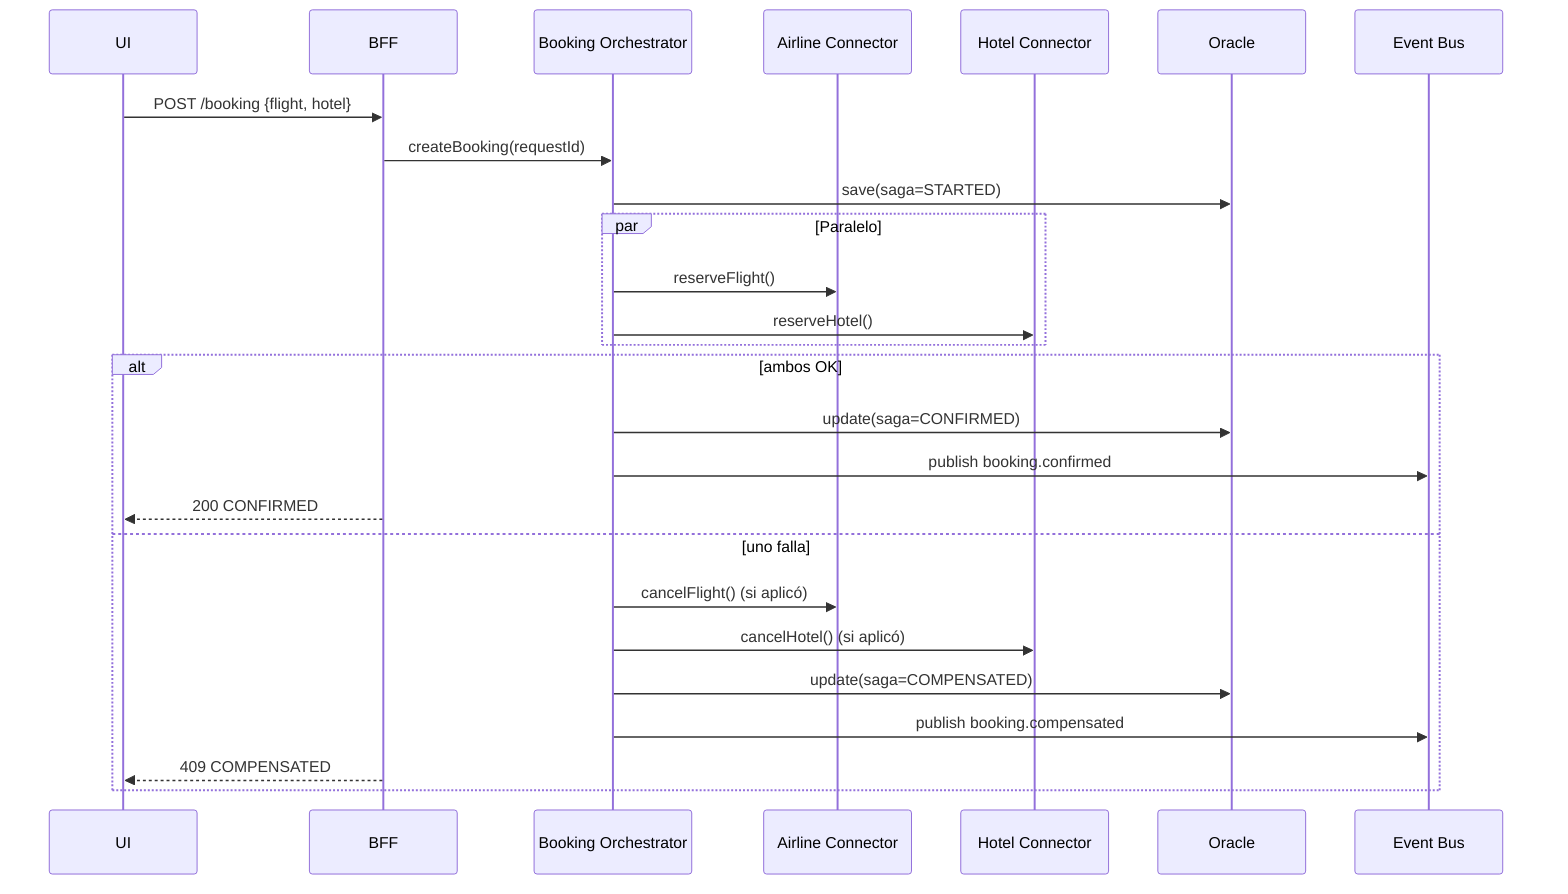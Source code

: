 sequenceDiagram
  participant UI
  participant BFF
  participant BO as Booking Orchestrator
  participant Air as Airline Connector
  participant Hot as Hotel Connector
  participant DB as Oracle
  participant MQ as Event Bus

  UI->>BFF: POST /booking {flight, hotel}
  BFF->>BO: createBooking(requestId)
  BO->>DB: save(saga=STARTED)
  par Paralelo
    BO->>Air: reserveFlight()
    BO->>Hot: reserveHotel()
  end
  alt ambos OK
    BO->>DB: update(saga=CONFIRMED)
    BO->>MQ: publish booking.confirmed
    BFF-->>UI: 200 CONFIRMED
  else uno falla
    BO->>Air: cancelFlight() (si aplicó)
    BO->>Hot: cancelHotel() (si aplicó)
    BO->>DB: update(saga=COMPENSATED)
    BO->>MQ: publish booking.compensated
    BFF-->>UI: 409 COMPENSATED
  end